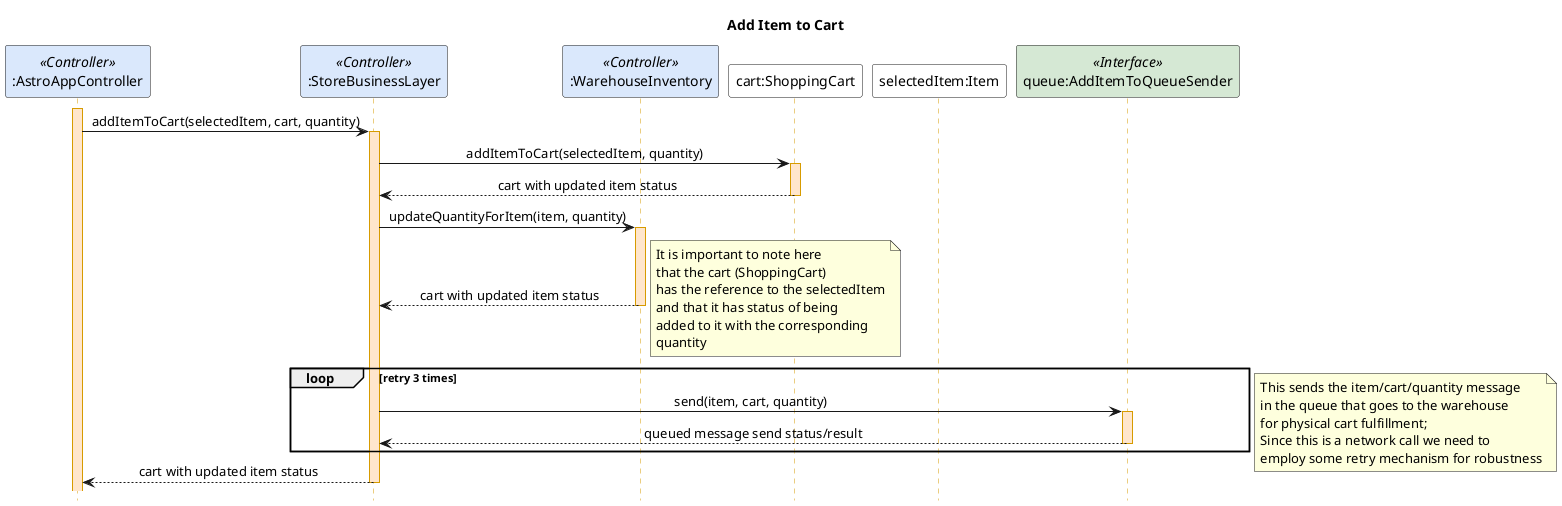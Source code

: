 @startuml
'https://plantuml.com/sequence-diagram
title Add Item to Cart
hide footbox
skinparam sequenceMessageAlign center
skinparam sequence {
LifeLineBorderColor #D79B00
LifeLineBackgroundColor #FFE6CC
}

participant ":AstroAppController" as appController <<Controller>> #DAE8FC
participant ":StoreBusinessLayer" as store <<Controller>> #DAE8FC
participant ":WarehouseInventory" as warehouse <<Controller>> #DAE8FC
participant "cart:ShoppingCart" as cart #FFFFFF
participant "selectedItem:Item" as selectedItem #FFFFFF
participant "queue:AddItemToQueueSender" as queue <<Interface>> #D5E8D4

'autonumber
autoactivate On
activate appController
appController -> store: addItemToCart(selectedItem, cart, quantity)
store -> cart: addItemToCart(selectedItem, quantity)
return cart with updated item status
store -> warehouse: updateQuantityForItem(item, quantity)
return cart with updated item status
note right
It is important to note here
that the cart (ShoppingCart)
has the reference to the selectedItem
and that it has status of being
added to it with the corresponding
quantity
end note
loop retry 3 times 
store -> queue: send(item, cart, quantity)
return queued message send status/result
end
note right
This sends the item/cart/quantity message
in the queue that goes to the warehouse
for physical cart fulfillment;
Since this is a network call we need to
employ some retry mechanism for robustness
end note


return cart with updated item status
@enduml